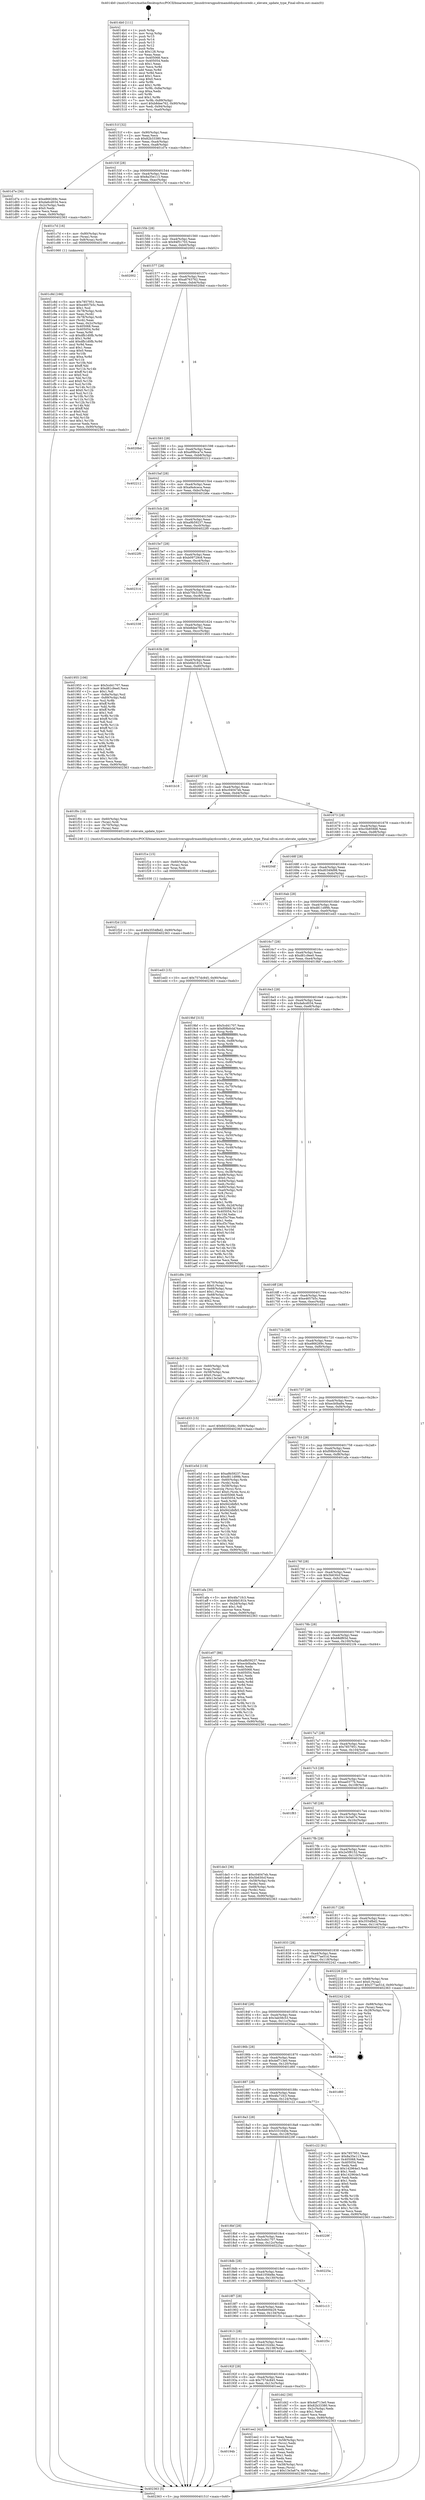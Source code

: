 digraph "0x4014b0" {
  label = "0x4014b0 (/mnt/c/Users/mathe/Desktop/tcc/POCII/binaries/extr_linuxdriversgpudrmamddisplaydccoredc.c_elevate_update_type_Final-ollvm.out::main(0))"
  labelloc = "t"
  node[shape=record]

  Entry [label="",width=0.3,height=0.3,shape=circle,fillcolor=black,style=filled]
  "0x40151f" [label="{
     0x40151f [32]\l
     | [instrs]\l
     &nbsp;&nbsp;0x40151f \<+6\>: mov -0x90(%rbp),%eax\l
     &nbsp;&nbsp;0x401525 \<+2\>: mov %eax,%ecx\l
     &nbsp;&nbsp;0x401527 \<+6\>: sub $0x82b33380,%ecx\l
     &nbsp;&nbsp;0x40152d \<+6\>: mov %eax,-0xa4(%rbp)\l
     &nbsp;&nbsp;0x401533 \<+6\>: mov %ecx,-0xa8(%rbp)\l
     &nbsp;&nbsp;0x401539 \<+6\>: je 0000000000401d7e \<main+0x8ce\>\l
  }"]
  "0x401d7e" [label="{
     0x401d7e [30]\l
     | [instrs]\l
     &nbsp;&nbsp;0x401d7e \<+5\>: mov $0xe866269c,%eax\l
     &nbsp;&nbsp;0x401d83 \<+5\>: mov $0xda6cd034,%ecx\l
     &nbsp;&nbsp;0x401d88 \<+3\>: mov -0x2c(%rbp),%edx\l
     &nbsp;&nbsp;0x401d8b \<+3\>: cmp $0x0,%edx\l
     &nbsp;&nbsp;0x401d8e \<+3\>: cmove %ecx,%eax\l
     &nbsp;&nbsp;0x401d91 \<+6\>: mov %eax,-0x90(%rbp)\l
     &nbsp;&nbsp;0x401d97 \<+5\>: jmp 0000000000402363 \<main+0xeb3\>\l
  }"]
  "0x40153f" [label="{
     0x40153f [28]\l
     | [instrs]\l
     &nbsp;&nbsp;0x40153f \<+5\>: jmp 0000000000401544 \<main+0x94\>\l
     &nbsp;&nbsp;0x401544 \<+6\>: mov -0xa4(%rbp),%eax\l
     &nbsp;&nbsp;0x40154a \<+5\>: sub $0x8a35e113,%eax\l
     &nbsp;&nbsp;0x40154f \<+6\>: mov %eax,-0xac(%rbp)\l
     &nbsp;&nbsp;0x401555 \<+6\>: je 0000000000401c7d \<main+0x7cd\>\l
  }"]
  Exit [label="",width=0.3,height=0.3,shape=circle,fillcolor=black,style=filled,peripheries=2]
  "0x401c7d" [label="{
     0x401c7d [16]\l
     | [instrs]\l
     &nbsp;&nbsp;0x401c7d \<+4\>: mov -0x80(%rbp),%rax\l
     &nbsp;&nbsp;0x401c81 \<+3\>: mov (%rax),%rax\l
     &nbsp;&nbsp;0x401c84 \<+4\>: mov 0x8(%rax),%rdi\l
     &nbsp;&nbsp;0x401c88 \<+5\>: call 0000000000401060 \<atoi@plt\>\l
     | [calls]\l
     &nbsp;&nbsp;0x401060 \{1\} (unknown)\l
  }"]
  "0x40155b" [label="{
     0x40155b [28]\l
     | [instrs]\l
     &nbsp;&nbsp;0x40155b \<+5\>: jmp 0000000000401560 \<main+0xb0\>\l
     &nbsp;&nbsp;0x401560 \<+6\>: mov -0xa4(%rbp),%eax\l
     &nbsp;&nbsp;0x401566 \<+5\>: sub $0x94f51703,%eax\l
     &nbsp;&nbsp;0x40156b \<+6\>: mov %eax,-0xb0(%rbp)\l
     &nbsp;&nbsp;0x401571 \<+6\>: je 0000000000402002 \<main+0xb52\>\l
  }"]
  "0x401f2d" [label="{
     0x401f2d [15]\l
     | [instrs]\l
     &nbsp;&nbsp;0x401f2d \<+10\>: movl $0x3554fbd2,-0x90(%rbp)\l
     &nbsp;&nbsp;0x401f37 \<+5\>: jmp 0000000000402363 \<main+0xeb3\>\l
  }"]
  "0x402002" [label="{
     0x402002\l
  }", style=dashed]
  "0x401577" [label="{
     0x401577 [28]\l
     | [instrs]\l
     &nbsp;&nbsp;0x401577 \<+5\>: jmp 000000000040157c \<main+0xcc\>\l
     &nbsp;&nbsp;0x40157c \<+6\>: mov -0xa4(%rbp),%eax\l
     &nbsp;&nbsp;0x401582 \<+5\>: sub $0xa8763762,%eax\l
     &nbsp;&nbsp;0x401587 \<+6\>: mov %eax,-0xb4(%rbp)\l
     &nbsp;&nbsp;0x40158d \<+6\>: je 00000000004020bd \<main+0xc0d\>\l
  }"]
  "0x401f1e" [label="{
     0x401f1e [15]\l
     | [instrs]\l
     &nbsp;&nbsp;0x401f1e \<+4\>: mov -0x60(%rbp),%rax\l
     &nbsp;&nbsp;0x401f22 \<+3\>: mov (%rax),%rax\l
     &nbsp;&nbsp;0x401f25 \<+3\>: mov %rax,%rdi\l
     &nbsp;&nbsp;0x401f28 \<+5\>: call 0000000000401030 \<free@plt\>\l
     | [calls]\l
     &nbsp;&nbsp;0x401030 \{1\} (unknown)\l
  }"]
  "0x4020bd" [label="{
     0x4020bd\l
  }", style=dashed]
  "0x401593" [label="{
     0x401593 [28]\l
     | [instrs]\l
     &nbsp;&nbsp;0x401593 \<+5\>: jmp 0000000000401598 \<main+0xe8\>\l
     &nbsp;&nbsp;0x401598 \<+6\>: mov -0xa4(%rbp),%eax\l
     &nbsp;&nbsp;0x40159e \<+5\>: sub $0xa99bca7e,%eax\l
     &nbsp;&nbsp;0x4015a3 \<+6\>: mov %eax,-0xb8(%rbp)\l
     &nbsp;&nbsp;0x4015a9 \<+6\>: je 0000000000402212 \<main+0xd62\>\l
  }"]
  "0x40194b" [label="{
     0x40194b\l
  }", style=dashed]
  "0x402212" [label="{
     0x402212\l
  }", style=dashed]
  "0x4015af" [label="{
     0x4015af [28]\l
     | [instrs]\l
     &nbsp;&nbsp;0x4015af \<+5\>: jmp 00000000004015b4 \<main+0x104\>\l
     &nbsp;&nbsp;0x4015b4 \<+6\>: mov -0xa4(%rbp),%eax\l
     &nbsp;&nbsp;0x4015ba \<+5\>: sub $0xa9a4ceca,%eax\l
     &nbsp;&nbsp;0x4015bf \<+6\>: mov %eax,-0xbc(%rbp)\l
     &nbsp;&nbsp;0x4015c5 \<+6\>: je 0000000000401b6e \<main+0x6be\>\l
  }"]
  "0x401ee2" [label="{
     0x401ee2 [42]\l
     | [instrs]\l
     &nbsp;&nbsp;0x401ee2 \<+2\>: xor %eax,%eax\l
     &nbsp;&nbsp;0x401ee4 \<+4\>: mov -0x58(%rbp),%rcx\l
     &nbsp;&nbsp;0x401ee8 \<+2\>: mov (%rcx),%edx\l
     &nbsp;&nbsp;0x401eea \<+2\>: mov %eax,%esi\l
     &nbsp;&nbsp;0x401eec \<+2\>: sub %edx,%esi\l
     &nbsp;&nbsp;0x401eee \<+2\>: mov %eax,%edx\l
     &nbsp;&nbsp;0x401ef0 \<+3\>: sub $0x1,%edx\l
     &nbsp;&nbsp;0x401ef3 \<+2\>: add %edx,%esi\l
     &nbsp;&nbsp;0x401ef5 \<+2\>: sub %esi,%eax\l
     &nbsp;&nbsp;0x401ef7 \<+4\>: mov -0x58(%rbp),%rcx\l
     &nbsp;&nbsp;0x401efb \<+2\>: mov %eax,(%rcx)\l
     &nbsp;&nbsp;0x401efd \<+10\>: movl $0x13e3a67e,-0x90(%rbp)\l
     &nbsp;&nbsp;0x401f07 \<+5\>: jmp 0000000000402363 \<main+0xeb3\>\l
  }"]
  "0x401b6e" [label="{
     0x401b6e\l
  }", style=dashed]
  "0x4015cb" [label="{
     0x4015cb [28]\l
     | [instrs]\l
     &nbsp;&nbsp;0x4015cb \<+5\>: jmp 00000000004015d0 \<main+0x120\>\l
     &nbsp;&nbsp;0x4015d0 \<+6\>: mov -0xa4(%rbp),%eax\l
     &nbsp;&nbsp;0x4015d6 \<+5\>: sub $0xa9b59237,%eax\l
     &nbsp;&nbsp;0x4015db \<+6\>: mov %eax,-0xc0(%rbp)\l
     &nbsp;&nbsp;0x4015e1 \<+6\>: je 00000000004022f0 \<main+0xe40\>\l
  }"]
  "0x401dc3" [label="{
     0x401dc3 [32]\l
     | [instrs]\l
     &nbsp;&nbsp;0x401dc3 \<+4\>: mov -0x60(%rbp),%rdi\l
     &nbsp;&nbsp;0x401dc7 \<+3\>: mov %rax,(%rdi)\l
     &nbsp;&nbsp;0x401dca \<+4\>: mov -0x58(%rbp),%rax\l
     &nbsp;&nbsp;0x401dce \<+6\>: movl $0x0,(%rax)\l
     &nbsp;&nbsp;0x401dd4 \<+10\>: movl $0x13e3a67e,-0x90(%rbp)\l
     &nbsp;&nbsp;0x401dde \<+5\>: jmp 0000000000402363 \<main+0xeb3\>\l
  }"]
  "0x4022f0" [label="{
     0x4022f0\l
  }", style=dashed]
  "0x4015e7" [label="{
     0x4015e7 [28]\l
     | [instrs]\l
     &nbsp;&nbsp;0x4015e7 \<+5\>: jmp 00000000004015ec \<main+0x13c\>\l
     &nbsp;&nbsp;0x4015ec \<+6\>: mov -0xa4(%rbp),%eax\l
     &nbsp;&nbsp;0x4015f2 \<+5\>: sub $0xb09729c8,%eax\l
     &nbsp;&nbsp;0x4015f7 \<+6\>: mov %eax,-0xc4(%rbp)\l
     &nbsp;&nbsp;0x4015fd \<+6\>: je 0000000000402314 \<main+0xe64\>\l
  }"]
  "0x40192f" [label="{
     0x40192f [28]\l
     | [instrs]\l
     &nbsp;&nbsp;0x40192f \<+5\>: jmp 0000000000401934 \<main+0x484\>\l
     &nbsp;&nbsp;0x401934 \<+6\>: mov -0xa4(%rbp),%eax\l
     &nbsp;&nbsp;0x40193a \<+5\>: sub $0x757dc845,%eax\l
     &nbsp;&nbsp;0x40193f \<+6\>: mov %eax,-0x13c(%rbp)\l
     &nbsp;&nbsp;0x401945 \<+6\>: je 0000000000401ee2 \<main+0xa32\>\l
  }"]
  "0x402314" [label="{
     0x402314\l
  }", style=dashed]
  "0x401603" [label="{
     0x401603 [28]\l
     | [instrs]\l
     &nbsp;&nbsp;0x401603 \<+5\>: jmp 0000000000401608 \<main+0x158\>\l
     &nbsp;&nbsp;0x401608 \<+6\>: mov -0xa4(%rbp),%eax\l
     &nbsp;&nbsp;0x40160e \<+5\>: sub $0xb70b3186,%eax\l
     &nbsp;&nbsp;0x401613 \<+6\>: mov %eax,-0xc8(%rbp)\l
     &nbsp;&nbsp;0x401619 \<+6\>: je 0000000000402338 \<main+0xe88\>\l
  }"]
  "0x401d42" [label="{
     0x401d42 [30]\l
     | [instrs]\l
     &nbsp;&nbsp;0x401d42 \<+5\>: mov $0x4ef713e0,%eax\l
     &nbsp;&nbsp;0x401d47 \<+5\>: mov $0x82b33380,%ecx\l
     &nbsp;&nbsp;0x401d4c \<+3\>: mov -0x2c(%rbp),%edx\l
     &nbsp;&nbsp;0x401d4f \<+3\>: cmp $0x1,%edx\l
     &nbsp;&nbsp;0x401d52 \<+3\>: cmovl %ecx,%eax\l
     &nbsp;&nbsp;0x401d55 \<+6\>: mov %eax,-0x90(%rbp)\l
     &nbsp;&nbsp;0x401d5b \<+5\>: jmp 0000000000402363 \<main+0xeb3\>\l
  }"]
  "0x402338" [label="{
     0x402338\l
  }", style=dashed]
  "0x40161f" [label="{
     0x40161f [28]\l
     | [instrs]\l
     &nbsp;&nbsp;0x40161f \<+5\>: jmp 0000000000401624 \<main+0x174\>\l
     &nbsp;&nbsp;0x401624 \<+6\>: mov -0xa4(%rbp),%eax\l
     &nbsp;&nbsp;0x40162a \<+5\>: sub $0xb8dee762,%eax\l
     &nbsp;&nbsp;0x40162f \<+6\>: mov %eax,-0xcc(%rbp)\l
     &nbsp;&nbsp;0x401635 \<+6\>: je 0000000000401955 \<main+0x4a5\>\l
  }"]
  "0x401913" [label="{
     0x401913 [28]\l
     | [instrs]\l
     &nbsp;&nbsp;0x401913 \<+5\>: jmp 0000000000401918 \<main+0x468\>\l
     &nbsp;&nbsp;0x401918 \<+6\>: mov -0xa4(%rbp),%eax\l
     &nbsp;&nbsp;0x40191e \<+5\>: sub $0x6d102d4c,%eax\l
     &nbsp;&nbsp;0x401923 \<+6\>: mov %eax,-0x138(%rbp)\l
     &nbsp;&nbsp;0x401929 \<+6\>: je 0000000000401d42 \<main+0x892\>\l
  }"]
  "0x401955" [label="{
     0x401955 [106]\l
     | [instrs]\l
     &nbsp;&nbsp;0x401955 \<+5\>: mov $0x5cd41707,%eax\l
     &nbsp;&nbsp;0x40195a \<+5\>: mov $0xd81c9ee0,%ecx\l
     &nbsp;&nbsp;0x40195f \<+2\>: mov $0x1,%dl\l
     &nbsp;&nbsp;0x401961 \<+7\>: mov -0x8a(%rbp),%sil\l
     &nbsp;&nbsp;0x401968 \<+7\>: mov -0x89(%rbp),%dil\l
     &nbsp;&nbsp;0x40196f \<+3\>: mov %sil,%r8b\l
     &nbsp;&nbsp;0x401972 \<+4\>: xor $0xff,%r8b\l
     &nbsp;&nbsp;0x401976 \<+3\>: mov %dil,%r9b\l
     &nbsp;&nbsp;0x401979 \<+4\>: xor $0xff,%r9b\l
     &nbsp;&nbsp;0x40197d \<+3\>: xor $0x1,%dl\l
     &nbsp;&nbsp;0x401980 \<+3\>: mov %r8b,%r10b\l
     &nbsp;&nbsp;0x401983 \<+4\>: and $0xff,%r10b\l
     &nbsp;&nbsp;0x401987 \<+3\>: and %dl,%sil\l
     &nbsp;&nbsp;0x40198a \<+3\>: mov %r9b,%r11b\l
     &nbsp;&nbsp;0x40198d \<+4\>: and $0xff,%r11b\l
     &nbsp;&nbsp;0x401991 \<+3\>: and %dl,%dil\l
     &nbsp;&nbsp;0x401994 \<+3\>: or %sil,%r10b\l
     &nbsp;&nbsp;0x401997 \<+3\>: or %dil,%r11b\l
     &nbsp;&nbsp;0x40199a \<+3\>: xor %r11b,%r10b\l
     &nbsp;&nbsp;0x40199d \<+3\>: or %r9b,%r8b\l
     &nbsp;&nbsp;0x4019a0 \<+4\>: xor $0xff,%r8b\l
     &nbsp;&nbsp;0x4019a4 \<+3\>: or $0x1,%dl\l
     &nbsp;&nbsp;0x4019a7 \<+3\>: and %dl,%r8b\l
     &nbsp;&nbsp;0x4019aa \<+3\>: or %r8b,%r10b\l
     &nbsp;&nbsp;0x4019ad \<+4\>: test $0x1,%r10b\l
     &nbsp;&nbsp;0x4019b1 \<+3\>: cmovne %ecx,%eax\l
     &nbsp;&nbsp;0x4019b4 \<+6\>: mov %eax,-0x90(%rbp)\l
     &nbsp;&nbsp;0x4019ba \<+5\>: jmp 0000000000402363 \<main+0xeb3\>\l
  }"]
  "0x40163b" [label="{
     0x40163b [28]\l
     | [instrs]\l
     &nbsp;&nbsp;0x40163b \<+5\>: jmp 0000000000401640 \<main+0x190\>\l
     &nbsp;&nbsp;0x401640 \<+6\>: mov -0xa4(%rbp),%eax\l
     &nbsp;&nbsp;0x401646 \<+5\>: sub $0xbfdd181b,%eax\l
     &nbsp;&nbsp;0x40164b \<+6\>: mov %eax,-0xd0(%rbp)\l
     &nbsp;&nbsp;0x401651 \<+6\>: je 0000000000401b18 \<main+0x668\>\l
  }"]
  "0x402363" [label="{
     0x402363 [5]\l
     | [instrs]\l
     &nbsp;&nbsp;0x402363 \<+5\>: jmp 000000000040151f \<main+0x6f\>\l
  }"]
  "0x4014b0" [label="{
     0x4014b0 [111]\l
     | [instrs]\l
     &nbsp;&nbsp;0x4014b0 \<+1\>: push %rbp\l
     &nbsp;&nbsp;0x4014b1 \<+3\>: mov %rsp,%rbp\l
     &nbsp;&nbsp;0x4014b4 \<+2\>: push %r15\l
     &nbsp;&nbsp;0x4014b6 \<+2\>: push %r14\l
     &nbsp;&nbsp;0x4014b8 \<+2\>: push %r13\l
     &nbsp;&nbsp;0x4014ba \<+2\>: push %r12\l
     &nbsp;&nbsp;0x4014bc \<+1\>: push %rbx\l
     &nbsp;&nbsp;0x4014bd \<+7\>: sub $0x128,%rsp\l
     &nbsp;&nbsp;0x4014c4 \<+2\>: xor %eax,%eax\l
     &nbsp;&nbsp;0x4014c6 \<+7\>: mov 0x405068,%ecx\l
     &nbsp;&nbsp;0x4014cd \<+7\>: mov 0x405054,%edx\l
     &nbsp;&nbsp;0x4014d4 \<+3\>: sub $0x1,%eax\l
     &nbsp;&nbsp;0x4014d7 \<+3\>: mov %ecx,%r8d\l
     &nbsp;&nbsp;0x4014da \<+3\>: add %eax,%r8d\l
     &nbsp;&nbsp;0x4014dd \<+4\>: imul %r8d,%ecx\l
     &nbsp;&nbsp;0x4014e1 \<+3\>: and $0x1,%ecx\l
     &nbsp;&nbsp;0x4014e4 \<+3\>: cmp $0x0,%ecx\l
     &nbsp;&nbsp;0x4014e7 \<+4\>: sete %r9b\l
     &nbsp;&nbsp;0x4014eb \<+4\>: and $0x1,%r9b\l
     &nbsp;&nbsp;0x4014ef \<+7\>: mov %r9b,-0x8a(%rbp)\l
     &nbsp;&nbsp;0x4014f6 \<+3\>: cmp $0xa,%edx\l
     &nbsp;&nbsp;0x4014f9 \<+4\>: setl %r9b\l
     &nbsp;&nbsp;0x4014fd \<+4\>: and $0x1,%r9b\l
     &nbsp;&nbsp;0x401501 \<+7\>: mov %r9b,-0x89(%rbp)\l
     &nbsp;&nbsp;0x401508 \<+10\>: movl $0xb8dee762,-0x90(%rbp)\l
     &nbsp;&nbsp;0x401512 \<+6\>: mov %edi,-0x94(%rbp)\l
     &nbsp;&nbsp;0x401518 \<+7\>: mov %rsi,-0xa0(%rbp)\l
  }"]
  "0x401f3c" [label="{
     0x401f3c\l
  }", style=dashed]
  "0x401b18" [label="{
     0x401b18\l
  }", style=dashed]
  "0x401657" [label="{
     0x401657 [28]\l
     | [instrs]\l
     &nbsp;&nbsp;0x401657 \<+5\>: jmp 000000000040165c \<main+0x1ac\>\l
     &nbsp;&nbsp;0x40165c \<+6\>: mov -0xa4(%rbp),%eax\l
     &nbsp;&nbsp;0x401662 \<+5\>: sub $0xc04047eb,%eax\l
     &nbsp;&nbsp;0x401667 \<+6\>: mov %eax,-0xd4(%rbp)\l
     &nbsp;&nbsp;0x40166d \<+6\>: je 0000000000401f0c \<main+0xa5c\>\l
  }"]
  "0x4018f7" [label="{
     0x4018f7 [28]\l
     | [instrs]\l
     &nbsp;&nbsp;0x4018f7 \<+5\>: jmp 00000000004018fc \<main+0x44c\>\l
     &nbsp;&nbsp;0x4018fc \<+6\>: mov -0xa4(%rbp),%eax\l
     &nbsp;&nbsp;0x401902 \<+5\>: sub $0x6b600e29,%eax\l
     &nbsp;&nbsp;0x401907 \<+6\>: mov %eax,-0x134(%rbp)\l
     &nbsp;&nbsp;0x40190d \<+6\>: je 0000000000401f3c \<main+0xa8c\>\l
  }"]
  "0x401f0c" [label="{
     0x401f0c [18]\l
     | [instrs]\l
     &nbsp;&nbsp;0x401f0c \<+4\>: mov -0x60(%rbp),%rax\l
     &nbsp;&nbsp;0x401f10 \<+3\>: mov (%rax),%rdi\l
     &nbsp;&nbsp;0x401f13 \<+4\>: mov -0x70(%rbp),%rax\l
     &nbsp;&nbsp;0x401f17 \<+2\>: mov (%rax),%esi\l
     &nbsp;&nbsp;0x401f19 \<+5\>: call 0000000000401240 \<elevate_update_type\>\l
     | [calls]\l
     &nbsp;&nbsp;0x401240 \{1\} (/mnt/c/Users/mathe/Desktop/tcc/POCII/binaries/extr_linuxdriversgpudrmamddisplaydccoredc.c_elevate_update_type_Final-ollvm.out::elevate_update_type)\l
  }"]
  "0x401673" [label="{
     0x401673 [28]\l
     | [instrs]\l
     &nbsp;&nbsp;0x401673 \<+5\>: jmp 0000000000401678 \<main+0x1c8\>\l
     &nbsp;&nbsp;0x401678 \<+6\>: mov -0xa4(%rbp),%eax\l
     &nbsp;&nbsp;0x40167e \<+5\>: sub $0xc5b859d6,%eax\l
     &nbsp;&nbsp;0x401683 \<+6\>: mov %eax,-0xd8(%rbp)\l
     &nbsp;&nbsp;0x401689 \<+6\>: je 00000000004020df \<main+0xc2f\>\l
  }"]
  "0x401c13" [label="{
     0x401c13\l
  }", style=dashed]
  "0x4020df" [label="{
     0x4020df\l
  }", style=dashed]
  "0x40168f" [label="{
     0x40168f [28]\l
     | [instrs]\l
     &nbsp;&nbsp;0x40168f \<+5\>: jmp 0000000000401694 \<main+0x1e4\>\l
     &nbsp;&nbsp;0x401694 \<+6\>: mov -0xa4(%rbp),%eax\l
     &nbsp;&nbsp;0x40169a \<+5\>: sub $0xd0349d98,%eax\l
     &nbsp;&nbsp;0x40169f \<+6\>: mov %eax,-0xdc(%rbp)\l
     &nbsp;&nbsp;0x4016a5 \<+6\>: je 0000000000402172 \<main+0xcc2\>\l
  }"]
  "0x4018db" [label="{
     0x4018db [28]\l
     | [instrs]\l
     &nbsp;&nbsp;0x4018db \<+5\>: jmp 00000000004018e0 \<main+0x430\>\l
     &nbsp;&nbsp;0x4018e0 \<+6\>: mov -0xa4(%rbp),%eax\l
     &nbsp;&nbsp;0x4018e6 \<+5\>: sub $0x61056e8e,%eax\l
     &nbsp;&nbsp;0x4018eb \<+6\>: mov %eax,-0x130(%rbp)\l
     &nbsp;&nbsp;0x4018f1 \<+6\>: je 0000000000401c13 \<main+0x763\>\l
  }"]
  "0x402172" [label="{
     0x402172\l
  }", style=dashed]
  "0x4016ab" [label="{
     0x4016ab [28]\l
     | [instrs]\l
     &nbsp;&nbsp;0x4016ab \<+5\>: jmp 00000000004016b0 \<main+0x200\>\l
     &nbsp;&nbsp;0x4016b0 \<+6\>: mov -0xa4(%rbp),%eax\l
     &nbsp;&nbsp;0x4016b6 \<+5\>: sub $0xd811d99b,%eax\l
     &nbsp;&nbsp;0x4016bb \<+6\>: mov %eax,-0xe0(%rbp)\l
     &nbsp;&nbsp;0x4016c1 \<+6\>: je 0000000000401ed3 \<main+0xa23\>\l
  }"]
  "0x40225a" [label="{
     0x40225a\l
  }", style=dashed]
  "0x401ed3" [label="{
     0x401ed3 [15]\l
     | [instrs]\l
     &nbsp;&nbsp;0x401ed3 \<+10\>: movl $0x757dc845,-0x90(%rbp)\l
     &nbsp;&nbsp;0x401edd \<+5\>: jmp 0000000000402363 \<main+0xeb3\>\l
  }"]
  "0x4016c7" [label="{
     0x4016c7 [28]\l
     | [instrs]\l
     &nbsp;&nbsp;0x4016c7 \<+5\>: jmp 00000000004016cc \<main+0x21c\>\l
     &nbsp;&nbsp;0x4016cc \<+6\>: mov -0xa4(%rbp),%eax\l
     &nbsp;&nbsp;0x4016d2 \<+5\>: sub $0xd81c9ee0,%eax\l
     &nbsp;&nbsp;0x4016d7 \<+6\>: mov %eax,-0xe4(%rbp)\l
     &nbsp;&nbsp;0x4016dd \<+6\>: je 00000000004019bf \<main+0x50f\>\l
  }"]
  "0x4018bf" [label="{
     0x4018bf [28]\l
     | [instrs]\l
     &nbsp;&nbsp;0x4018bf \<+5\>: jmp 00000000004018c4 \<main+0x414\>\l
     &nbsp;&nbsp;0x4018c4 \<+6\>: mov -0xa4(%rbp),%eax\l
     &nbsp;&nbsp;0x4018ca \<+5\>: sub $0x5cd41707,%eax\l
     &nbsp;&nbsp;0x4018cf \<+6\>: mov %eax,-0x12c(%rbp)\l
     &nbsp;&nbsp;0x4018d5 \<+6\>: je 000000000040225a \<main+0xdaa\>\l
  }"]
  "0x4019bf" [label="{
     0x4019bf [315]\l
     | [instrs]\l
     &nbsp;&nbsp;0x4019bf \<+5\>: mov $0x5cd41707,%eax\l
     &nbsp;&nbsp;0x4019c4 \<+5\>: mov $0xf08b0cbf,%ecx\l
     &nbsp;&nbsp;0x4019c9 \<+3\>: mov %rsp,%rdx\l
     &nbsp;&nbsp;0x4019cc \<+4\>: add $0xfffffffffffffff0,%rdx\l
     &nbsp;&nbsp;0x4019d0 \<+3\>: mov %rdx,%rsp\l
     &nbsp;&nbsp;0x4019d3 \<+7\>: mov %rdx,-0x88(%rbp)\l
     &nbsp;&nbsp;0x4019da \<+3\>: mov %rsp,%rdx\l
     &nbsp;&nbsp;0x4019dd \<+4\>: add $0xfffffffffffffff0,%rdx\l
     &nbsp;&nbsp;0x4019e1 \<+3\>: mov %rdx,%rsp\l
     &nbsp;&nbsp;0x4019e4 \<+3\>: mov %rsp,%rsi\l
     &nbsp;&nbsp;0x4019e7 \<+4\>: add $0xfffffffffffffff0,%rsi\l
     &nbsp;&nbsp;0x4019eb \<+3\>: mov %rsi,%rsp\l
     &nbsp;&nbsp;0x4019ee \<+4\>: mov %rsi,-0x80(%rbp)\l
     &nbsp;&nbsp;0x4019f2 \<+3\>: mov %rsp,%rsi\l
     &nbsp;&nbsp;0x4019f5 \<+4\>: add $0xfffffffffffffff0,%rsi\l
     &nbsp;&nbsp;0x4019f9 \<+3\>: mov %rsi,%rsp\l
     &nbsp;&nbsp;0x4019fc \<+4\>: mov %rsi,-0x78(%rbp)\l
     &nbsp;&nbsp;0x401a00 \<+3\>: mov %rsp,%rsi\l
     &nbsp;&nbsp;0x401a03 \<+4\>: add $0xfffffffffffffff0,%rsi\l
     &nbsp;&nbsp;0x401a07 \<+3\>: mov %rsi,%rsp\l
     &nbsp;&nbsp;0x401a0a \<+4\>: mov %rsi,-0x70(%rbp)\l
     &nbsp;&nbsp;0x401a0e \<+3\>: mov %rsp,%rsi\l
     &nbsp;&nbsp;0x401a11 \<+4\>: add $0xfffffffffffffff0,%rsi\l
     &nbsp;&nbsp;0x401a15 \<+3\>: mov %rsi,%rsp\l
     &nbsp;&nbsp;0x401a18 \<+4\>: mov %rsi,-0x68(%rbp)\l
     &nbsp;&nbsp;0x401a1c \<+3\>: mov %rsp,%rsi\l
     &nbsp;&nbsp;0x401a1f \<+4\>: add $0xfffffffffffffff0,%rsi\l
     &nbsp;&nbsp;0x401a23 \<+3\>: mov %rsi,%rsp\l
     &nbsp;&nbsp;0x401a26 \<+4\>: mov %rsi,-0x60(%rbp)\l
     &nbsp;&nbsp;0x401a2a \<+3\>: mov %rsp,%rsi\l
     &nbsp;&nbsp;0x401a2d \<+4\>: add $0xfffffffffffffff0,%rsi\l
     &nbsp;&nbsp;0x401a31 \<+3\>: mov %rsi,%rsp\l
     &nbsp;&nbsp;0x401a34 \<+4\>: mov %rsi,-0x58(%rbp)\l
     &nbsp;&nbsp;0x401a38 \<+3\>: mov %rsp,%rsi\l
     &nbsp;&nbsp;0x401a3b \<+4\>: add $0xfffffffffffffff0,%rsi\l
     &nbsp;&nbsp;0x401a3f \<+3\>: mov %rsi,%rsp\l
     &nbsp;&nbsp;0x401a42 \<+4\>: mov %rsi,-0x50(%rbp)\l
     &nbsp;&nbsp;0x401a46 \<+3\>: mov %rsp,%rsi\l
     &nbsp;&nbsp;0x401a49 \<+4\>: add $0xfffffffffffffff0,%rsi\l
     &nbsp;&nbsp;0x401a4d \<+3\>: mov %rsi,%rsp\l
     &nbsp;&nbsp;0x401a50 \<+4\>: mov %rsi,-0x48(%rbp)\l
     &nbsp;&nbsp;0x401a54 \<+3\>: mov %rsp,%rsi\l
     &nbsp;&nbsp;0x401a57 \<+4\>: add $0xfffffffffffffff0,%rsi\l
     &nbsp;&nbsp;0x401a5b \<+3\>: mov %rsi,%rsp\l
     &nbsp;&nbsp;0x401a5e \<+4\>: mov %rsi,-0x40(%rbp)\l
     &nbsp;&nbsp;0x401a62 \<+3\>: mov %rsp,%rsi\l
     &nbsp;&nbsp;0x401a65 \<+4\>: add $0xfffffffffffffff0,%rsi\l
     &nbsp;&nbsp;0x401a69 \<+3\>: mov %rsi,%rsp\l
     &nbsp;&nbsp;0x401a6c \<+4\>: mov %rsi,-0x38(%rbp)\l
     &nbsp;&nbsp;0x401a70 \<+7\>: mov -0x88(%rbp),%rsi\l
     &nbsp;&nbsp;0x401a77 \<+6\>: movl $0x0,(%rsi)\l
     &nbsp;&nbsp;0x401a7d \<+6\>: mov -0x94(%rbp),%edi\l
     &nbsp;&nbsp;0x401a83 \<+2\>: mov %edi,(%rdx)\l
     &nbsp;&nbsp;0x401a85 \<+4\>: mov -0x80(%rbp),%rsi\l
     &nbsp;&nbsp;0x401a89 \<+7\>: mov -0xa0(%rbp),%r8\l
     &nbsp;&nbsp;0x401a90 \<+3\>: mov %r8,(%rsi)\l
     &nbsp;&nbsp;0x401a93 \<+3\>: cmpl $0x2,(%rdx)\l
     &nbsp;&nbsp;0x401a96 \<+4\>: setne %r9b\l
     &nbsp;&nbsp;0x401a9a \<+4\>: and $0x1,%r9b\l
     &nbsp;&nbsp;0x401a9e \<+4\>: mov %r9b,-0x2d(%rbp)\l
     &nbsp;&nbsp;0x401aa2 \<+8\>: mov 0x405068,%r10d\l
     &nbsp;&nbsp;0x401aaa \<+8\>: mov 0x405054,%r11d\l
     &nbsp;&nbsp;0x401ab2 \<+3\>: mov %r10d,%ebx\l
     &nbsp;&nbsp;0x401ab5 \<+6\>: add $0xcf3c76ae,%ebx\l
     &nbsp;&nbsp;0x401abb \<+3\>: sub $0x1,%ebx\l
     &nbsp;&nbsp;0x401abe \<+6\>: sub $0xcf3c76ae,%ebx\l
     &nbsp;&nbsp;0x401ac4 \<+4\>: imul %ebx,%r10d\l
     &nbsp;&nbsp;0x401ac8 \<+4\>: and $0x1,%r10d\l
     &nbsp;&nbsp;0x401acc \<+4\>: cmp $0x0,%r10d\l
     &nbsp;&nbsp;0x401ad0 \<+4\>: sete %r9b\l
     &nbsp;&nbsp;0x401ad4 \<+4\>: cmp $0xa,%r11d\l
     &nbsp;&nbsp;0x401ad8 \<+4\>: setl %r14b\l
     &nbsp;&nbsp;0x401adc \<+3\>: mov %r9b,%r15b\l
     &nbsp;&nbsp;0x401adf \<+3\>: and %r14b,%r15b\l
     &nbsp;&nbsp;0x401ae2 \<+3\>: xor %r14b,%r9b\l
     &nbsp;&nbsp;0x401ae5 \<+3\>: or %r9b,%r15b\l
     &nbsp;&nbsp;0x401ae8 \<+4\>: test $0x1,%r15b\l
     &nbsp;&nbsp;0x401aec \<+3\>: cmovne %ecx,%eax\l
     &nbsp;&nbsp;0x401aef \<+6\>: mov %eax,-0x90(%rbp)\l
     &nbsp;&nbsp;0x401af5 \<+5\>: jmp 0000000000402363 \<main+0xeb3\>\l
  }"]
  "0x4016e3" [label="{
     0x4016e3 [28]\l
     | [instrs]\l
     &nbsp;&nbsp;0x4016e3 \<+5\>: jmp 00000000004016e8 \<main+0x238\>\l
     &nbsp;&nbsp;0x4016e8 \<+6\>: mov -0xa4(%rbp),%eax\l
     &nbsp;&nbsp;0x4016ee \<+5\>: sub $0xda6cd034,%eax\l
     &nbsp;&nbsp;0x4016f3 \<+6\>: mov %eax,-0xe8(%rbp)\l
     &nbsp;&nbsp;0x4016f9 \<+6\>: je 0000000000401d9c \<main+0x8ec\>\l
  }"]
  "0x40229f" [label="{
     0x40229f\l
  }", style=dashed]
  "0x401c8d" [label="{
     0x401c8d [166]\l
     | [instrs]\l
     &nbsp;&nbsp;0x401c8d \<+5\>: mov $0x7857951,%ecx\l
     &nbsp;&nbsp;0x401c92 \<+5\>: mov $0xe4657b5c,%edx\l
     &nbsp;&nbsp;0x401c97 \<+3\>: mov $0x1,%sil\l
     &nbsp;&nbsp;0x401c9a \<+4\>: mov -0x78(%rbp),%rdi\l
     &nbsp;&nbsp;0x401c9e \<+2\>: mov %eax,(%rdi)\l
     &nbsp;&nbsp;0x401ca0 \<+4\>: mov -0x78(%rbp),%rdi\l
     &nbsp;&nbsp;0x401ca4 \<+2\>: mov (%rdi),%eax\l
     &nbsp;&nbsp;0x401ca6 \<+3\>: mov %eax,-0x2c(%rbp)\l
     &nbsp;&nbsp;0x401ca9 \<+7\>: mov 0x405068,%eax\l
     &nbsp;&nbsp;0x401cb0 \<+8\>: mov 0x405054,%r8d\l
     &nbsp;&nbsp;0x401cb8 \<+3\>: mov %eax,%r9d\l
     &nbsp;&nbsp;0x401cbb \<+7\>: sub $0xdfb1d0fb,%r9d\l
     &nbsp;&nbsp;0x401cc2 \<+4\>: sub $0x1,%r9d\l
     &nbsp;&nbsp;0x401cc6 \<+7\>: add $0xdfb1d0fb,%r9d\l
     &nbsp;&nbsp;0x401ccd \<+4\>: imul %r9d,%eax\l
     &nbsp;&nbsp;0x401cd1 \<+3\>: and $0x1,%eax\l
     &nbsp;&nbsp;0x401cd4 \<+3\>: cmp $0x0,%eax\l
     &nbsp;&nbsp;0x401cd7 \<+4\>: sete %r10b\l
     &nbsp;&nbsp;0x401cdb \<+4\>: cmp $0xa,%r8d\l
     &nbsp;&nbsp;0x401cdf \<+4\>: setl %r11b\l
     &nbsp;&nbsp;0x401ce3 \<+3\>: mov %r10b,%bl\l
     &nbsp;&nbsp;0x401ce6 \<+3\>: xor $0xff,%bl\l
     &nbsp;&nbsp;0x401ce9 \<+3\>: mov %r11b,%r14b\l
     &nbsp;&nbsp;0x401cec \<+4\>: xor $0xff,%r14b\l
     &nbsp;&nbsp;0x401cf0 \<+4\>: xor $0x0,%sil\l
     &nbsp;&nbsp;0x401cf4 \<+3\>: mov %bl,%r15b\l
     &nbsp;&nbsp;0x401cf7 \<+4\>: and $0x0,%r15b\l
     &nbsp;&nbsp;0x401cfb \<+3\>: and %sil,%r10b\l
     &nbsp;&nbsp;0x401cfe \<+3\>: mov %r14b,%r12b\l
     &nbsp;&nbsp;0x401d01 \<+4\>: and $0x0,%r12b\l
     &nbsp;&nbsp;0x401d05 \<+3\>: and %sil,%r11b\l
     &nbsp;&nbsp;0x401d08 \<+3\>: or %r10b,%r15b\l
     &nbsp;&nbsp;0x401d0b \<+3\>: or %r11b,%r12b\l
     &nbsp;&nbsp;0x401d0e \<+3\>: xor %r12b,%r15b\l
     &nbsp;&nbsp;0x401d11 \<+3\>: or %r14b,%bl\l
     &nbsp;&nbsp;0x401d14 \<+3\>: xor $0xff,%bl\l
     &nbsp;&nbsp;0x401d17 \<+4\>: or $0x0,%sil\l
     &nbsp;&nbsp;0x401d1b \<+3\>: and %sil,%bl\l
     &nbsp;&nbsp;0x401d1e \<+3\>: or %bl,%r15b\l
     &nbsp;&nbsp;0x401d21 \<+4\>: test $0x1,%r15b\l
     &nbsp;&nbsp;0x401d25 \<+3\>: cmovne %edx,%ecx\l
     &nbsp;&nbsp;0x401d28 \<+6\>: mov %ecx,-0x90(%rbp)\l
     &nbsp;&nbsp;0x401d2e \<+5\>: jmp 0000000000402363 \<main+0xeb3\>\l
  }"]
  "0x401d9c" [label="{
     0x401d9c [39]\l
     | [instrs]\l
     &nbsp;&nbsp;0x401d9c \<+4\>: mov -0x70(%rbp),%rax\l
     &nbsp;&nbsp;0x401da0 \<+6\>: movl $0x0,(%rax)\l
     &nbsp;&nbsp;0x401da6 \<+4\>: mov -0x68(%rbp),%rax\l
     &nbsp;&nbsp;0x401daa \<+6\>: movl $0x1,(%rax)\l
     &nbsp;&nbsp;0x401db0 \<+4\>: mov -0x68(%rbp),%rax\l
     &nbsp;&nbsp;0x401db4 \<+3\>: movslq (%rax),%rax\l
     &nbsp;&nbsp;0x401db7 \<+4\>: shl $0x2,%rax\l
     &nbsp;&nbsp;0x401dbb \<+3\>: mov %rax,%rdi\l
     &nbsp;&nbsp;0x401dbe \<+5\>: call 0000000000401050 \<malloc@plt\>\l
     | [calls]\l
     &nbsp;&nbsp;0x401050 \{1\} (unknown)\l
  }"]
  "0x4016ff" [label="{
     0x4016ff [28]\l
     | [instrs]\l
     &nbsp;&nbsp;0x4016ff \<+5\>: jmp 0000000000401704 \<main+0x254\>\l
     &nbsp;&nbsp;0x401704 \<+6\>: mov -0xa4(%rbp),%eax\l
     &nbsp;&nbsp;0x40170a \<+5\>: sub $0xe4657b5c,%eax\l
     &nbsp;&nbsp;0x40170f \<+6\>: mov %eax,-0xec(%rbp)\l
     &nbsp;&nbsp;0x401715 \<+6\>: je 0000000000401d33 \<main+0x883\>\l
  }"]
  "0x4018a3" [label="{
     0x4018a3 [28]\l
     | [instrs]\l
     &nbsp;&nbsp;0x4018a3 \<+5\>: jmp 00000000004018a8 \<main+0x3f8\>\l
     &nbsp;&nbsp;0x4018a8 \<+6\>: mov -0xa4(%rbp),%eax\l
     &nbsp;&nbsp;0x4018ae \<+5\>: sub $0x5331640e,%eax\l
     &nbsp;&nbsp;0x4018b3 \<+6\>: mov %eax,-0x128(%rbp)\l
     &nbsp;&nbsp;0x4018b9 \<+6\>: je 000000000040229f \<main+0xdef\>\l
  }"]
  "0x401d33" [label="{
     0x401d33 [15]\l
     | [instrs]\l
     &nbsp;&nbsp;0x401d33 \<+10\>: movl $0x6d102d4c,-0x90(%rbp)\l
     &nbsp;&nbsp;0x401d3d \<+5\>: jmp 0000000000402363 \<main+0xeb3\>\l
  }"]
  "0x40171b" [label="{
     0x40171b [28]\l
     | [instrs]\l
     &nbsp;&nbsp;0x40171b \<+5\>: jmp 0000000000401720 \<main+0x270\>\l
     &nbsp;&nbsp;0x401720 \<+6\>: mov -0xa4(%rbp),%eax\l
     &nbsp;&nbsp;0x401726 \<+5\>: sub $0xe866269c,%eax\l
     &nbsp;&nbsp;0x40172b \<+6\>: mov %eax,-0xf0(%rbp)\l
     &nbsp;&nbsp;0x401731 \<+6\>: je 0000000000402203 \<main+0xd53\>\l
  }"]
  "0x401c22" [label="{
     0x401c22 [91]\l
     | [instrs]\l
     &nbsp;&nbsp;0x401c22 \<+5\>: mov $0x7857951,%eax\l
     &nbsp;&nbsp;0x401c27 \<+5\>: mov $0x8a35e113,%ecx\l
     &nbsp;&nbsp;0x401c2c \<+7\>: mov 0x405068,%edx\l
     &nbsp;&nbsp;0x401c33 \<+7\>: mov 0x405054,%esi\l
     &nbsp;&nbsp;0x401c3a \<+2\>: mov %edx,%edi\l
     &nbsp;&nbsp;0x401c3c \<+6\>: sub $0x142964e3,%edi\l
     &nbsp;&nbsp;0x401c42 \<+3\>: sub $0x1,%edi\l
     &nbsp;&nbsp;0x401c45 \<+6\>: add $0x142964e3,%edi\l
     &nbsp;&nbsp;0x401c4b \<+3\>: imul %edi,%edx\l
     &nbsp;&nbsp;0x401c4e \<+3\>: and $0x1,%edx\l
     &nbsp;&nbsp;0x401c51 \<+3\>: cmp $0x0,%edx\l
     &nbsp;&nbsp;0x401c54 \<+4\>: sete %r8b\l
     &nbsp;&nbsp;0x401c58 \<+3\>: cmp $0xa,%esi\l
     &nbsp;&nbsp;0x401c5b \<+4\>: setl %r9b\l
     &nbsp;&nbsp;0x401c5f \<+3\>: mov %r8b,%r10b\l
     &nbsp;&nbsp;0x401c62 \<+3\>: and %r9b,%r10b\l
     &nbsp;&nbsp;0x401c65 \<+3\>: xor %r9b,%r8b\l
     &nbsp;&nbsp;0x401c68 \<+3\>: or %r8b,%r10b\l
     &nbsp;&nbsp;0x401c6b \<+4\>: test $0x1,%r10b\l
     &nbsp;&nbsp;0x401c6f \<+3\>: cmovne %ecx,%eax\l
     &nbsp;&nbsp;0x401c72 \<+6\>: mov %eax,-0x90(%rbp)\l
     &nbsp;&nbsp;0x401c78 \<+5\>: jmp 0000000000402363 \<main+0xeb3\>\l
  }"]
  "0x402203" [label="{
     0x402203\l
  }", style=dashed]
  "0x401737" [label="{
     0x401737 [28]\l
     | [instrs]\l
     &nbsp;&nbsp;0x401737 \<+5\>: jmp 000000000040173c \<main+0x28c\>\l
     &nbsp;&nbsp;0x40173c \<+6\>: mov -0xa4(%rbp),%eax\l
     &nbsp;&nbsp;0x401742 \<+5\>: sub $0xecb0ba9a,%eax\l
     &nbsp;&nbsp;0x401747 \<+6\>: mov %eax,-0xf4(%rbp)\l
     &nbsp;&nbsp;0x40174d \<+6\>: je 0000000000401e5d \<main+0x9ad\>\l
  }"]
  "0x401887" [label="{
     0x401887 [28]\l
     | [instrs]\l
     &nbsp;&nbsp;0x401887 \<+5\>: jmp 000000000040188c \<main+0x3dc\>\l
     &nbsp;&nbsp;0x40188c \<+6\>: mov -0xa4(%rbp),%eax\l
     &nbsp;&nbsp;0x401892 \<+5\>: sub $0x4fa71fc3,%eax\l
     &nbsp;&nbsp;0x401897 \<+6\>: mov %eax,-0x124(%rbp)\l
     &nbsp;&nbsp;0x40189d \<+6\>: je 0000000000401c22 \<main+0x772\>\l
  }"]
  "0x401e5d" [label="{
     0x401e5d [118]\l
     | [instrs]\l
     &nbsp;&nbsp;0x401e5d \<+5\>: mov $0xa9b59237,%eax\l
     &nbsp;&nbsp;0x401e62 \<+5\>: mov $0xd811d99b,%ecx\l
     &nbsp;&nbsp;0x401e67 \<+4\>: mov -0x60(%rbp),%rdx\l
     &nbsp;&nbsp;0x401e6b \<+3\>: mov (%rdx),%rdx\l
     &nbsp;&nbsp;0x401e6e \<+4\>: mov -0x58(%rbp),%rsi\l
     &nbsp;&nbsp;0x401e72 \<+3\>: movslq (%rsi),%rsi\l
     &nbsp;&nbsp;0x401e75 \<+7\>: movl $0x0,(%rdx,%rsi,4)\l
     &nbsp;&nbsp;0x401e7c \<+7\>: mov 0x405068,%edi\l
     &nbsp;&nbsp;0x401e83 \<+8\>: mov 0x405054,%r8d\l
     &nbsp;&nbsp;0x401e8b \<+3\>: mov %edi,%r9d\l
     &nbsp;&nbsp;0x401e8e \<+7\>: add $0x942dbfb5,%r9d\l
     &nbsp;&nbsp;0x401e95 \<+4\>: sub $0x1,%r9d\l
     &nbsp;&nbsp;0x401e99 \<+7\>: sub $0x942dbfb5,%r9d\l
     &nbsp;&nbsp;0x401ea0 \<+4\>: imul %r9d,%edi\l
     &nbsp;&nbsp;0x401ea4 \<+3\>: and $0x1,%edi\l
     &nbsp;&nbsp;0x401ea7 \<+3\>: cmp $0x0,%edi\l
     &nbsp;&nbsp;0x401eaa \<+4\>: sete %r10b\l
     &nbsp;&nbsp;0x401eae \<+4\>: cmp $0xa,%r8d\l
     &nbsp;&nbsp;0x401eb2 \<+4\>: setl %r11b\l
     &nbsp;&nbsp;0x401eb6 \<+3\>: mov %r10b,%bl\l
     &nbsp;&nbsp;0x401eb9 \<+3\>: and %r11b,%bl\l
     &nbsp;&nbsp;0x401ebc \<+3\>: xor %r11b,%r10b\l
     &nbsp;&nbsp;0x401ebf \<+3\>: or %r10b,%bl\l
     &nbsp;&nbsp;0x401ec2 \<+3\>: test $0x1,%bl\l
     &nbsp;&nbsp;0x401ec5 \<+3\>: cmovne %ecx,%eax\l
     &nbsp;&nbsp;0x401ec8 \<+6\>: mov %eax,-0x90(%rbp)\l
     &nbsp;&nbsp;0x401ece \<+5\>: jmp 0000000000402363 \<main+0xeb3\>\l
  }"]
  "0x401753" [label="{
     0x401753 [28]\l
     | [instrs]\l
     &nbsp;&nbsp;0x401753 \<+5\>: jmp 0000000000401758 \<main+0x2a8\>\l
     &nbsp;&nbsp;0x401758 \<+6\>: mov -0xa4(%rbp),%eax\l
     &nbsp;&nbsp;0x40175e \<+5\>: sub $0xf08b0cbf,%eax\l
     &nbsp;&nbsp;0x401763 \<+6\>: mov %eax,-0xf8(%rbp)\l
     &nbsp;&nbsp;0x401769 \<+6\>: je 0000000000401afa \<main+0x64a\>\l
  }"]
  "0x401d60" [label="{
     0x401d60\l
  }", style=dashed]
  "0x401afa" [label="{
     0x401afa [30]\l
     | [instrs]\l
     &nbsp;&nbsp;0x401afa \<+5\>: mov $0x4fa71fc3,%eax\l
     &nbsp;&nbsp;0x401aff \<+5\>: mov $0xbfdd181b,%ecx\l
     &nbsp;&nbsp;0x401b04 \<+3\>: mov -0x2d(%rbp),%dl\l
     &nbsp;&nbsp;0x401b07 \<+3\>: test $0x1,%dl\l
     &nbsp;&nbsp;0x401b0a \<+3\>: cmovne %ecx,%eax\l
     &nbsp;&nbsp;0x401b0d \<+6\>: mov %eax,-0x90(%rbp)\l
     &nbsp;&nbsp;0x401b13 \<+5\>: jmp 0000000000402363 \<main+0xeb3\>\l
  }"]
  "0x40176f" [label="{
     0x40176f [28]\l
     | [instrs]\l
     &nbsp;&nbsp;0x40176f \<+5\>: jmp 0000000000401774 \<main+0x2c4\>\l
     &nbsp;&nbsp;0x401774 \<+6\>: mov -0xa4(%rbp),%eax\l
     &nbsp;&nbsp;0x40177a \<+5\>: sub $0x5b630cf,%eax\l
     &nbsp;&nbsp;0x40177f \<+6\>: mov %eax,-0xfc(%rbp)\l
     &nbsp;&nbsp;0x401785 \<+6\>: je 0000000000401e07 \<main+0x957\>\l
  }"]
  "0x40186b" [label="{
     0x40186b [28]\l
     | [instrs]\l
     &nbsp;&nbsp;0x40186b \<+5\>: jmp 0000000000401870 \<main+0x3c0\>\l
     &nbsp;&nbsp;0x401870 \<+6\>: mov -0xa4(%rbp),%eax\l
     &nbsp;&nbsp;0x401876 \<+5\>: sub $0x4ef713e0,%eax\l
     &nbsp;&nbsp;0x40187b \<+6\>: mov %eax,-0x120(%rbp)\l
     &nbsp;&nbsp;0x401881 \<+6\>: je 0000000000401d60 \<main+0x8b0\>\l
  }"]
  "0x401e07" [label="{
     0x401e07 [86]\l
     | [instrs]\l
     &nbsp;&nbsp;0x401e07 \<+5\>: mov $0xa9b59237,%eax\l
     &nbsp;&nbsp;0x401e0c \<+5\>: mov $0xecb0ba9a,%ecx\l
     &nbsp;&nbsp;0x401e11 \<+2\>: xor %edx,%edx\l
     &nbsp;&nbsp;0x401e13 \<+7\>: mov 0x405068,%esi\l
     &nbsp;&nbsp;0x401e1a \<+7\>: mov 0x405054,%edi\l
     &nbsp;&nbsp;0x401e21 \<+3\>: sub $0x1,%edx\l
     &nbsp;&nbsp;0x401e24 \<+3\>: mov %esi,%r8d\l
     &nbsp;&nbsp;0x401e27 \<+3\>: add %edx,%r8d\l
     &nbsp;&nbsp;0x401e2a \<+4\>: imul %r8d,%esi\l
     &nbsp;&nbsp;0x401e2e \<+3\>: and $0x1,%esi\l
     &nbsp;&nbsp;0x401e31 \<+3\>: cmp $0x0,%esi\l
     &nbsp;&nbsp;0x401e34 \<+4\>: sete %r9b\l
     &nbsp;&nbsp;0x401e38 \<+3\>: cmp $0xa,%edi\l
     &nbsp;&nbsp;0x401e3b \<+4\>: setl %r10b\l
     &nbsp;&nbsp;0x401e3f \<+3\>: mov %r9b,%r11b\l
     &nbsp;&nbsp;0x401e42 \<+3\>: and %r10b,%r11b\l
     &nbsp;&nbsp;0x401e45 \<+3\>: xor %r10b,%r9b\l
     &nbsp;&nbsp;0x401e48 \<+3\>: or %r9b,%r11b\l
     &nbsp;&nbsp;0x401e4b \<+4\>: test $0x1,%r11b\l
     &nbsp;&nbsp;0x401e4f \<+3\>: cmovne %ecx,%eax\l
     &nbsp;&nbsp;0x401e52 \<+6\>: mov %eax,-0x90(%rbp)\l
     &nbsp;&nbsp;0x401e58 \<+5\>: jmp 0000000000402363 \<main+0xeb3\>\l
  }"]
  "0x40178b" [label="{
     0x40178b [28]\l
     | [instrs]\l
     &nbsp;&nbsp;0x40178b \<+5\>: jmp 0000000000401790 \<main+0x2e0\>\l
     &nbsp;&nbsp;0x401790 \<+6\>: mov -0xa4(%rbp),%eax\l
     &nbsp;&nbsp;0x401796 \<+5\>: sub $0x68df65d,%eax\l
     &nbsp;&nbsp;0x40179b \<+6\>: mov %eax,-0x100(%rbp)\l
     &nbsp;&nbsp;0x4017a1 \<+6\>: je 00000000004021f4 \<main+0xd44\>\l
  }"]
  "0x4020ae" [label="{
     0x4020ae\l
  }", style=dashed]
  "0x4021f4" [label="{
     0x4021f4\l
  }", style=dashed]
  "0x4017a7" [label="{
     0x4017a7 [28]\l
     | [instrs]\l
     &nbsp;&nbsp;0x4017a7 \<+5\>: jmp 00000000004017ac \<main+0x2fc\>\l
     &nbsp;&nbsp;0x4017ac \<+6\>: mov -0xa4(%rbp),%eax\l
     &nbsp;&nbsp;0x4017b2 \<+5\>: sub $0x7857951,%eax\l
     &nbsp;&nbsp;0x4017b7 \<+6\>: mov %eax,-0x104(%rbp)\l
     &nbsp;&nbsp;0x4017bd \<+6\>: je 00000000004022c0 \<main+0xe10\>\l
  }"]
  "0x40184f" [label="{
     0x40184f [28]\l
     | [instrs]\l
     &nbsp;&nbsp;0x40184f \<+5\>: jmp 0000000000401854 \<main+0x3a4\>\l
     &nbsp;&nbsp;0x401854 \<+6\>: mov -0xa4(%rbp),%eax\l
     &nbsp;&nbsp;0x40185a \<+5\>: sub $0x3ab58c53,%eax\l
     &nbsp;&nbsp;0x40185f \<+6\>: mov %eax,-0x11c(%rbp)\l
     &nbsp;&nbsp;0x401865 \<+6\>: je 00000000004020ae \<main+0xbfe\>\l
  }"]
  "0x4022c0" [label="{
     0x4022c0\l
  }", style=dashed]
  "0x4017c3" [label="{
     0x4017c3 [28]\l
     | [instrs]\l
     &nbsp;&nbsp;0x4017c3 \<+5\>: jmp 00000000004017c8 \<main+0x318\>\l
     &nbsp;&nbsp;0x4017c8 \<+6\>: mov -0xa4(%rbp),%eax\l
     &nbsp;&nbsp;0x4017ce \<+5\>: sub $0xaa0377b,%eax\l
     &nbsp;&nbsp;0x4017d3 \<+6\>: mov %eax,-0x108(%rbp)\l
     &nbsp;&nbsp;0x4017d9 \<+6\>: je 0000000000401f83 \<main+0xad3\>\l
  }"]
  "0x402242" [label="{
     0x402242 [24]\l
     | [instrs]\l
     &nbsp;&nbsp;0x402242 \<+7\>: mov -0x88(%rbp),%rax\l
     &nbsp;&nbsp;0x402249 \<+2\>: mov (%rax),%eax\l
     &nbsp;&nbsp;0x40224b \<+4\>: lea -0x28(%rbp),%rsp\l
     &nbsp;&nbsp;0x40224f \<+1\>: pop %rbx\l
     &nbsp;&nbsp;0x402250 \<+2\>: pop %r12\l
     &nbsp;&nbsp;0x402252 \<+2\>: pop %r13\l
     &nbsp;&nbsp;0x402254 \<+2\>: pop %r14\l
     &nbsp;&nbsp;0x402256 \<+2\>: pop %r15\l
     &nbsp;&nbsp;0x402258 \<+1\>: pop %rbp\l
     &nbsp;&nbsp;0x402259 \<+1\>: ret\l
  }"]
  "0x401f83" [label="{
     0x401f83\l
  }", style=dashed]
  "0x4017df" [label="{
     0x4017df [28]\l
     | [instrs]\l
     &nbsp;&nbsp;0x4017df \<+5\>: jmp 00000000004017e4 \<main+0x334\>\l
     &nbsp;&nbsp;0x4017e4 \<+6\>: mov -0xa4(%rbp),%eax\l
     &nbsp;&nbsp;0x4017ea \<+5\>: sub $0x13e3a67e,%eax\l
     &nbsp;&nbsp;0x4017ef \<+6\>: mov %eax,-0x10c(%rbp)\l
     &nbsp;&nbsp;0x4017f5 \<+6\>: je 0000000000401de3 \<main+0x933\>\l
  }"]
  "0x401833" [label="{
     0x401833 [28]\l
     | [instrs]\l
     &nbsp;&nbsp;0x401833 \<+5\>: jmp 0000000000401838 \<main+0x388\>\l
     &nbsp;&nbsp;0x401838 \<+6\>: mov -0xa4(%rbp),%eax\l
     &nbsp;&nbsp;0x40183e \<+5\>: sub $0x377ae51d,%eax\l
     &nbsp;&nbsp;0x401843 \<+6\>: mov %eax,-0x118(%rbp)\l
     &nbsp;&nbsp;0x401849 \<+6\>: je 0000000000402242 \<main+0xd92\>\l
  }"]
  "0x401de3" [label="{
     0x401de3 [36]\l
     | [instrs]\l
     &nbsp;&nbsp;0x401de3 \<+5\>: mov $0xc04047eb,%eax\l
     &nbsp;&nbsp;0x401de8 \<+5\>: mov $0x5b630cf,%ecx\l
     &nbsp;&nbsp;0x401ded \<+4\>: mov -0x58(%rbp),%rdx\l
     &nbsp;&nbsp;0x401df1 \<+2\>: mov (%rdx),%esi\l
     &nbsp;&nbsp;0x401df3 \<+4\>: mov -0x68(%rbp),%rdx\l
     &nbsp;&nbsp;0x401df7 \<+2\>: cmp (%rdx),%esi\l
     &nbsp;&nbsp;0x401df9 \<+3\>: cmovl %ecx,%eax\l
     &nbsp;&nbsp;0x401dfc \<+6\>: mov %eax,-0x90(%rbp)\l
     &nbsp;&nbsp;0x401e02 \<+5\>: jmp 0000000000402363 \<main+0xeb3\>\l
  }"]
  "0x4017fb" [label="{
     0x4017fb [28]\l
     | [instrs]\l
     &nbsp;&nbsp;0x4017fb \<+5\>: jmp 0000000000401800 \<main+0x350\>\l
     &nbsp;&nbsp;0x401800 \<+6\>: mov -0xa4(%rbp),%eax\l
     &nbsp;&nbsp;0x401806 \<+5\>: sub $0x2e5f8152,%eax\l
     &nbsp;&nbsp;0x40180b \<+6\>: mov %eax,-0x110(%rbp)\l
     &nbsp;&nbsp;0x401811 \<+6\>: je 0000000000401fa7 \<main+0xaf7\>\l
  }"]
  "0x402226" [label="{
     0x402226 [28]\l
     | [instrs]\l
     &nbsp;&nbsp;0x402226 \<+7\>: mov -0x88(%rbp),%rax\l
     &nbsp;&nbsp;0x40222d \<+6\>: movl $0x0,(%rax)\l
     &nbsp;&nbsp;0x402233 \<+10\>: movl $0x377ae51d,-0x90(%rbp)\l
     &nbsp;&nbsp;0x40223d \<+5\>: jmp 0000000000402363 \<main+0xeb3\>\l
  }"]
  "0x401fa7" [label="{
     0x401fa7\l
  }", style=dashed]
  "0x401817" [label="{
     0x401817 [28]\l
     | [instrs]\l
     &nbsp;&nbsp;0x401817 \<+5\>: jmp 000000000040181c \<main+0x36c\>\l
     &nbsp;&nbsp;0x40181c \<+6\>: mov -0xa4(%rbp),%eax\l
     &nbsp;&nbsp;0x401822 \<+5\>: sub $0x3554fbd2,%eax\l
     &nbsp;&nbsp;0x401827 \<+6\>: mov %eax,-0x114(%rbp)\l
     &nbsp;&nbsp;0x40182d \<+6\>: je 0000000000402226 \<main+0xd76\>\l
  }"]
  Entry -> "0x4014b0" [label=" 1"]
  "0x40151f" -> "0x401d7e" [label=" 1"]
  "0x40151f" -> "0x40153f" [label=" 17"]
  "0x402242" -> Exit [label=" 1"]
  "0x40153f" -> "0x401c7d" [label=" 1"]
  "0x40153f" -> "0x40155b" [label=" 16"]
  "0x402226" -> "0x402363" [label=" 1"]
  "0x40155b" -> "0x402002" [label=" 0"]
  "0x40155b" -> "0x401577" [label=" 16"]
  "0x401f2d" -> "0x402363" [label=" 1"]
  "0x401577" -> "0x4020bd" [label=" 0"]
  "0x401577" -> "0x401593" [label=" 16"]
  "0x401f1e" -> "0x401f2d" [label=" 1"]
  "0x401593" -> "0x402212" [label=" 0"]
  "0x401593" -> "0x4015af" [label=" 16"]
  "0x401f0c" -> "0x401f1e" [label=" 1"]
  "0x4015af" -> "0x401b6e" [label=" 0"]
  "0x4015af" -> "0x4015cb" [label=" 16"]
  "0x401ee2" -> "0x402363" [label=" 1"]
  "0x4015cb" -> "0x4022f0" [label=" 0"]
  "0x4015cb" -> "0x4015e7" [label=" 16"]
  "0x40192f" -> "0x401ee2" [label=" 1"]
  "0x4015e7" -> "0x402314" [label=" 0"]
  "0x4015e7" -> "0x401603" [label=" 16"]
  "0x40192f" -> "0x40194b" [label=" 0"]
  "0x401603" -> "0x402338" [label=" 0"]
  "0x401603" -> "0x40161f" [label=" 16"]
  "0x401ed3" -> "0x402363" [label=" 1"]
  "0x40161f" -> "0x401955" [label=" 1"]
  "0x40161f" -> "0x40163b" [label=" 15"]
  "0x401955" -> "0x402363" [label=" 1"]
  "0x4014b0" -> "0x40151f" [label=" 1"]
  "0x402363" -> "0x40151f" [label=" 17"]
  "0x401e07" -> "0x402363" [label=" 1"]
  "0x40163b" -> "0x401b18" [label=" 0"]
  "0x40163b" -> "0x401657" [label=" 15"]
  "0x401de3" -> "0x402363" [label=" 2"]
  "0x401657" -> "0x401f0c" [label=" 1"]
  "0x401657" -> "0x401673" [label=" 14"]
  "0x401d9c" -> "0x401dc3" [label=" 1"]
  "0x401673" -> "0x4020df" [label=" 0"]
  "0x401673" -> "0x40168f" [label=" 14"]
  "0x401d7e" -> "0x402363" [label=" 1"]
  "0x40168f" -> "0x402172" [label=" 0"]
  "0x40168f" -> "0x4016ab" [label=" 14"]
  "0x401913" -> "0x40192f" [label=" 1"]
  "0x4016ab" -> "0x401ed3" [label=" 1"]
  "0x4016ab" -> "0x4016c7" [label=" 13"]
  "0x401913" -> "0x401d42" [label=" 1"]
  "0x4016c7" -> "0x4019bf" [label=" 1"]
  "0x4016c7" -> "0x4016e3" [label=" 12"]
  "0x4018f7" -> "0x401913" [label=" 2"]
  "0x4019bf" -> "0x402363" [label=" 1"]
  "0x4018f7" -> "0x401f3c" [label=" 0"]
  "0x4016e3" -> "0x401d9c" [label=" 1"]
  "0x4016e3" -> "0x4016ff" [label=" 11"]
  "0x4018db" -> "0x4018f7" [label=" 2"]
  "0x4016ff" -> "0x401d33" [label=" 1"]
  "0x4016ff" -> "0x40171b" [label=" 10"]
  "0x4018db" -> "0x401c13" [label=" 0"]
  "0x40171b" -> "0x402203" [label=" 0"]
  "0x40171b" -> "0x401737" [label=" 10"]
  "0x401d42" -> "0x402363" [label=" 1"]
  "0x401737" -> "0x401e5d" [label=" 1"]
  "0x401737" -> "0x401753" [label=" 9"]
  "0x4018bf" -> "0x40225a" [label=" 0"]
  "0x401753" -> "0x401afa" [label=" 1"]
  "0x401753" -> "0x40176f" [label=" 8"]
  "0x401afa" -> "0x402363" [label=" 1"]
  "0x401e5d" -> "0x402363" [label=" 1"]
  "0x40176f" -> "0x401e07" [label=" 1"]
  "0x40176f" -> "0x40178b" [label=" 7"]
  "0x4018a3" -> "0x40229f" [label=" 0"]
  "0x40178b" -> "0x4021f4" [label=" 0"]
  "0x40178b" -> "0x4017a7" [label=" 7"]
  "0x401dc3" -> "0x402363" [label=" 1"]
  "0x4017a7" -> "0x4022c0" [label=" 0"]
  "0x4017a7" -> "0x4017c3" [label=" 7"]
  "0x401c8d" -> "0x402363" [label=" 1"]
  "0x4017c3" -> "0x401f83" [label=" 0"]
  "0x4017c3" -> "0x4017df" [label=" 7"]
  "0x401c7d" -> "0x401c8d" [label=" 1"]
  "0x4017df" -> "0x401de3" [label=" 2"]
  "0x4017df" -> "0x4017fb" [label=" 5"]
  "0x401887" -> "0x4018a3" [label=" 2"]
  "0x4017fb" -> "0x401fa7" [label=" 0"]
  "0x4017fb" -> "0x401817" [label=" 5"]
  "0x401887" -> "0x401c22" [label=" 1"]
  "0x401817" -> "0x402226" [label=" 1"]
  "0x401817" -> "0x401833" [label=" 4"]
  "0x401c22" -> "0x402363" [label=" 1"]
  "0x401833" -> "0x402242" [label=" 1"]
  "0x401833" -> "0x40184f" [label=" 3"]
  "0x401d33" -> "0x402363" [label=" 1"]
  "0x40184f" -> "0x4020ae" [label=" 0"]
  "0x40184f" -> "0x40186b" [label=" 3"]
  "0x4018a3" -> "0x4018bf" [label=" 2"]
  "0x40186b" -> "0x401d60" [label=" 0"]
  "0x40186b" -> "0x401887" [label=" 3"]
  "0x4018bf" -> "0x4018db" [label=" 2"]
}
